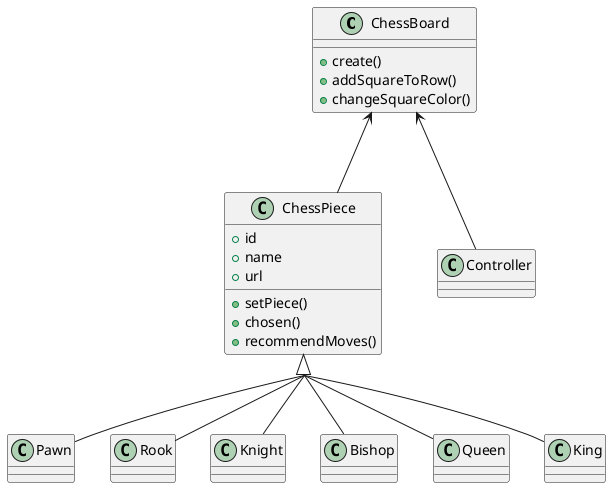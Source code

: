 @startuml ChessBoard
skinparam groupInheritance 2
class ChessBoard {
    + create()
    + addSquareToRow()
    + changeSquareColor()
}
ChessBoard <-- ChessPiece
ChessBoard <-- Controller
class ChessPiece {
    + id
    + name 
    + url 
    + setPiece() 
    + chosen() 
    + recommendMoves() 
}
ChessPiece <|-- Pawn 
ChessPiece <|-- Rook 
ChessPiece <|-- Knight 
ChessPiece <|-- Bishop 
ChessPiece <|-- Queen  
ChessPiece <|-- King 
@enduml